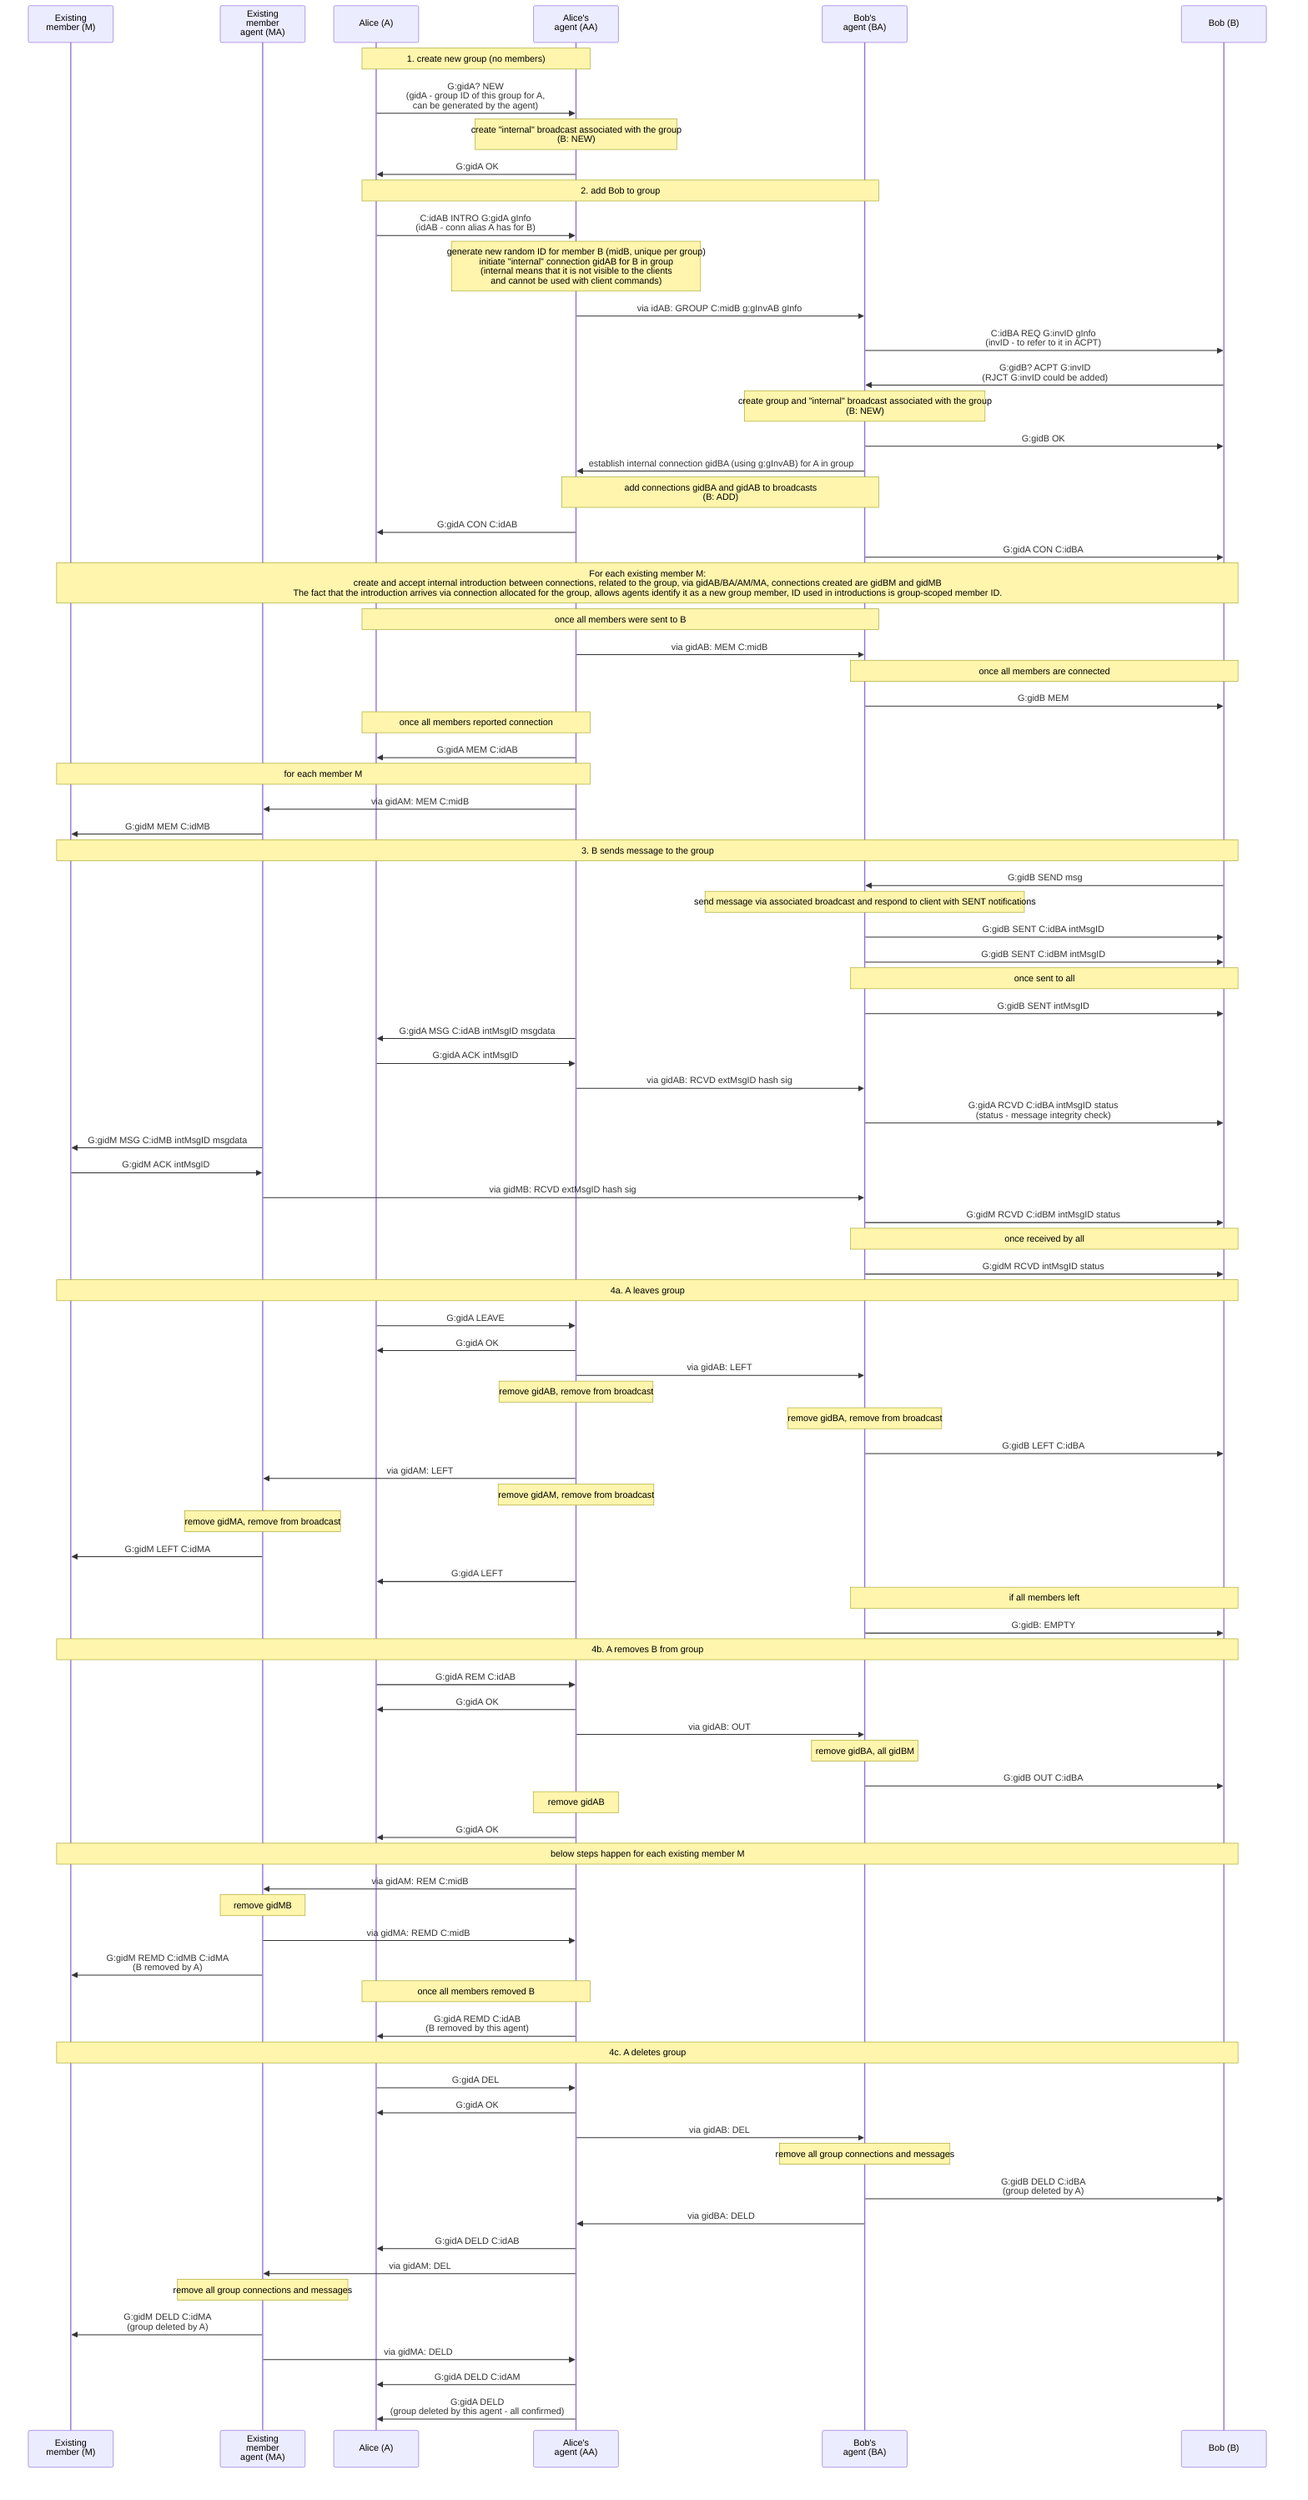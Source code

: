 sequenceDiagram
  participant M as Existing<br>member (M)
  participant MA as Existing<br>member<br>agent (MA)
  participant A as Alice (A)
  participant AA as Alice's<br>agent (AA)
  participant BA as Bob's<br>agent (BA)
  participant B as Bob (B)

  note over A, AA: 1. create new group (no members)
  A ->> AA: G:gidA? NEW<br>(gidA - group ID of this group for A,<br>can be generated by the agent)

  note over AA: create "internal" broadcast associated with the group<br>(B: NEW)

  AA ->> A: G:gidA OK

  note over A, BA: 2. add Bob to group

  A ->> AA: C:idAB INTRO G:gidA gInfo<br>(idAB - conn alias A has for B)
  
  note over AA: generate new random ID for member B (midB, unique per group)<br>initiate "internal" connection gidAB for B in group<br>(internal means that it is not visible to the clients<br>and cannot be used with client commands)

  AA ->> BA: via idAB: GROUP C:midB g:gInvAB gInfo
  BA ->> B: C:idBA REQ G:invID gInfo<br>(invID - to refer to it in ACPT)
  B ->> BA: G:gidB? ACPT G:invID<br>(RJCT G:invID could be added)

  note over BA: create group and "internal" broadcast associated with the group<br>(B: NEW)

  BA ->> B: G:gidB OK

  BA ->> AA: establish internal connection gidBA (using g:gInvAB) for A in group

  note over BA, AA: add connections gidBA and gidAB to broadcasts<br>(B: ADD)
 
  AA ->> A: G:gidA CON C:idAB
  BA ->> B: G:gidA CON C:idBA

  note over M, B: For each existing member M:<br>create and accept internal introduction between connections, related to the group, via gidAB/BA/AM/MA, connections created are gidBM and gidMB<br>The fact that the introduction arrives via connection allocated for the group, allows agents identify it as a new group member, ID used in introductions is group-scoped member ID.

  note over A, BA: once all members were sent to B
  AA ->> BA: via gidAB: MEM C:midB

  note over BA, B: once all members are connected
  BA ->> B: G:gidB MEM

  note over A, AA: once all members reported connection
  AA ->> A: G:gidA MEM C:idAB

  note over M, AA: for each member M

  AA ->> MA: via gidAM: MEM C:midB
  MA ->> M: G:gidM MEM C:idMB
  
  note over M, B: 3. B sends message to the group

  B ->> BA: G:gidB SEND msg

  note over BA: send message via associated broadcast and respond to client with SENT notifications

  BA ->> B: G:gidB SENT C:idBA intMsgID
  BA ->> B: G:gidB SENT C:idBM intMsgID
  
  note over BA, B: once sent to all
  BA ->> B: G:gidB SENT intMsgID

  AA ->> A: G:gidA MSG C:idAB intMsgID msgdata
  A ->> AA: G:gidA ACK intMsgID
  AA ->> BA: via gidAB: RCVD extMsgID hash sig
  BA ->> B: G:gidA RCVD C:idBA intMsgID status<br>(status - message integrity check)

  MA ->> M: G:gidM MSG C:idMB intMsgID msgdata
  M ->> MA: G:gidM ACK intMsgID
  MA ->> BA: via gidMB: RCVD extMsgID hash sig
  BA ->> B: G:gidM RCVD C:idBM intMsgID status

  note over BA, B: once received by all
  BA ->> B: G:gidM RCVD intMsgID status

  note over M, B: 4a. A leaves group

  A ->> AA: G:gidA LEAVE
  AA ->> A: G:gidA OK
  AA ->> BA: via gidAB: LEFT
  note over AA: remove gidAB, remove from broadcast
  note over BA: remove gidBA, remove from broadcast
  BA ->> B: G:gidB LEFT C:idBA

  AA ->> MA: via gidAM: LEFT
  note over AA: remove gidAM, remove from broadcast
  note over MA: remove gidMA, remove from broadcast
  MA ->> M: G:gidM LEFT C:idMA

  AA ->> A: G:gidA LEFT

  note over B, BA: if all members left
  BA ->> B: G:gidB: EMPTY

  note over M, B: 4b. A removes B from group

  A ->> AA: G:gidA REM C:idAB
  AA ->> A: G:gidA OK
  AA ->> BA: via gidAB: OUT
  note over BA: remove gidBA, all gidBM
  BA ->> B: G:gidB OUT C:idBA

  note over AA: remove gidAB
  AA ->> A: G:gidA OK

  note over M, B: below steps happen for each existing member M

  AA ->> MA: via gidAM: REM C:midB
  note over MA: remove gidMB
  MA ->> AA: via gidMA: REMD C:midB
  MA ->> M: G:gidM REMD C:idMB C:idMA<br>(B removed by A)

  note over A, AA: once all members removed B

  AA ->> A: G:gidA REMD C:idAB<br>(B removed by this agent)

  note over M, B: 4c. A deletes group
  A ->> AA: G:gidA DEL
  AA ->> A: G:gidA OK
  
  AA ->> BA: via gidAB: DEL
  note over BA: remove all group connections and messages
  BA ->> B: G:gidB DELD C:idBA<br>(group deleted by A)
  BA ->> AA: via gidBA: DELD
  AA ->> A: G:gidA DELD C:idAB

  AA ->> MA: via gidAM: DEL
  note over MA: remove all group connections and messages
  MA ->> M: G:gidM DELD C:idMA<br>(group deleted by A)
  MA ->> AA: via gidMA: DELD
  AA ->> A: G:gidA DELD C:idAM

  AA ->> A: G:gidA DELD<br>(group deleted by this agent - all confirmed)